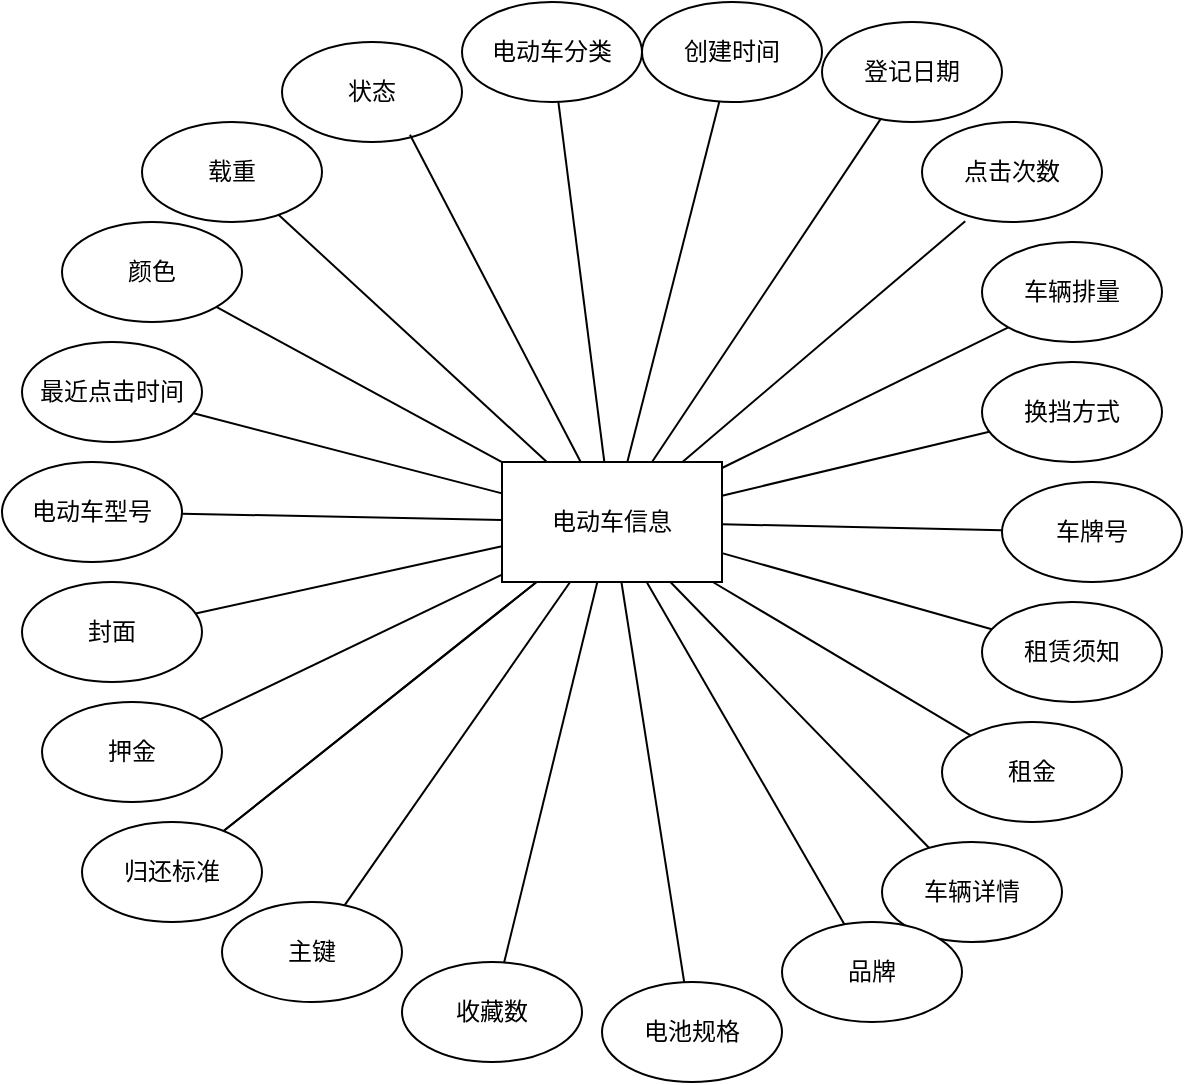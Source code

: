<mxfile version="27.1.3">
  <diagram name="第 1 页" id="SNnUAwdkBXaZDfroSAXm">
    <mxGraphModel dx="1546" dy="836" grid="1" gridSize="10" guides="1" tooltips="1" connect="1" arrows="1" fold="1" page="1" pageScale="1" pageWidth="1200" pageHeight="1920" math="0" shadow="0">
      <root>
        <mxCell id="0" />
        <mxCell id="1" parent="0" />
        <mxCell id="qFn1gYB5s_-sQzseoCl5-25" style="rounded=0;orthogonalLoop=1;jettySize=auto;html=1;endArrow=none;startFill=0;fontFamily=宋体;" edge="1" parent="1" source="qFn1gYB5s_-sQzseoCl5-1" target="qFn1gYB5s_-sQzseoCl5-6">
          <mxGeometry relative="1" as="geometry" />
        </mxCell>
        <mxCell id="qFn1gYB5s_-sQzseoCl5-26" style="rounded=0;orthogonalLoop=1;jettySize=auto;html=1;endArrow=none;startFill=0;fontFamily=宋体;" edge="1" parent="1" source="qFn1gYB5s_-sQzseoCl5-1" target="qFn1gYB5s_-sQzseoCl5-20">
          <mxGeometry relative="1" as="geometry" />
        </mxCell>
        <mxCell id="qFn1gYB5s_-sQzseoCl5-27" style="rounded=0;orthogonalLoop=1;jettySize=auto;html=1;endArrow=none;startFill=0;fontFamily=宋体;" edge="1" parent="1" source="qFn1gYB5s_-sQzseoCl5-1" target="qFn1gYB5s_-sQzseoCl5-7">
          <mxGeometry relative="1" as="geometry" />
        </mxCell>
        <mxCell id="qFn1gYB5s_-sQzseoCl5-29" style="rounded=0;orthogonalLoop=1;jettySize=auto;html=1;entryX=0;entryY=1;entryDx=0;entryDy=0;endArrow=none;startFill=0;fontFamily=宋体;" edge="1" parent="1" source="qFn1gYB5s_-sQzseoCl5-1" target="qFn1gYB5s_-sQzseoCl5-9">
          <mxGeometry relative="1" as="geometry" />
        </mxCell>
        <mxCell id="qFn1gYB5s_-sQzseoCl5-30" style="rounded=0;orthogonalLoop=1;jettySize=auto;html=1;endArrow=none;startFill=0;fontFamily=宋体;" edge="1" parent="1" source="qFn1gYB5s_-sQzseoCl5-1" target="qFn1gYB5s_-sQzseoCl5-22">
          <mxGeometry relative="1" as="geometry" />
        </mxCell>
        <mxCell id="qFn1gYB5s_-sQzseoCl5-31" style="rounded=0;orthogonalLoop=1;jettySize=auto;html=1;endArrow=none;startFill=0;fontFamily=宋体;" edge="1" parent="1" source="qFn1gYB5s_-sQzseoCl5-1" target="qFn1gYB5s_-sQzseoCl5-10">
          <mxGeometry relative="1" as="geometry" />
        </mxCell>
        <mxCell id="qFn1gYB5s_-sQzseoCl5-32" style="rounded=0;orthogonalLoop=1;jettySize=auto;html=1;endArrow=none;startFill=0;fontFamily=宋体;" edge="1" parent="1" source="qFn1gYB5s_-sQzseoCl5-1" target="qFn1gYB5s_-sQzseoCl5-11">
          <mxGeometry relative="1" as="geometry" />
        </mxCell>
        <mxCell id="qFn1gYB5s_-sQzseoCl5-33" style="rounded=0;orthogonalLoop=1;jettySize=auto;html=1;endArrow=none;startFill=0;fontFamily=宋体;" edge="1" parent="1" source="qFn1gYB5s_-sQzseoCl5-1" target="qFn1gYB5s_-sQzseoCl5-12">
          <mxGeometry relative="1" as="geometry" />
        </mxCell>
        <mxCell id="qFn1gYB5s_-sQzseoCl5-34" style="rounded=0;orthogonalLoop=1;jettySize=auto;html=1;endArrow=none;startFill=0;fontFamily=宋体;" edge="1" parent="1" source="qFn1gYB5s_-sQzseoCl5-1" target="qFn1gYB5s_-sQzseoCl5-13">
          <mxGeometry relative="1" as="geometry" />
        </mxCell>
        <mxCell id="qFn1gYB5s_-sQzseoCl5-35" style="rounded=0;orthogonalLoop=1;jettySize=auto;html=1;endArrow=none;startFill=0;fontFamily=宋体;" edge="1" parent="1" source="qFn1gYB5s_-sQzseoCl5-1" target="qFn1gYB5s_-sQzseoCl5-14">
          <mxGeometry relative="1" as="geometry" />
        </mxCell>
        <mxCell id="qFn1gYB5s_-sQzseoCl5-36" style="rounded=0;orthogonalLoop=1;jettySize=auto;html=1;endArrow=none;startFill=0;fontFamily=宋体;" edge="1" parent="1" source="qFn1gYB5s_-sQzseoCl5-1" target="qFn1gYB5s_-sQzseoCl5-15">
          <mxGeometry relative="1" as="geometry" />
        </mxCell>
        <mxCell id="qFn1gYB5s_-sQzseoCl5-37" style="rounded=0;orthogonalLoop=1;jettySize=auto;html=1;endArrow=none;startFill=0;fontFamily=宋体;" edge="1" parent="1" source="qFn1gYB5s_-sQzseoCl5-1" target="qFn1gYB5s_-sQzseoCl5-16">
          <mxGeometry relative="1" as="geometry" />
        </mxCell>
        <mxCell id="qFn1gYB5s_-sQzseoCl5-38" style="rounded=0;orthogonalLoop=1;jettySize=auto;html=1;endArrow=none;startFill=0;fontFamily=宋体;" edge="1" parent="1" source="qFn1gYB5s_-sQzseoCl5-1" target="qFn1gYB5s_-sQzseoCl5-17">
          <mxGeometry relative="1" as="geometry" />
        </mxCell>
        <mxCell id="qFn1gYB5s_-sQzseoCl5-39" style="rounded=0;orthogonalLoop=1;jettySize=auto;html=1;endArrow=none;startFill=0;fontFamily=宋体;" edge="1" parent="1" source="qFn1gYB5s_-sQzseoCl5-1" target="qFn1gYB5s_-sQzseoCl5-18">
          <mxGeometry relative="1" as="geometry" />
        </mxCell>
        <mxCell id="qFn1gYB5s_-sQzseoCl5-41" style="rounded=0;orthogonalLoop=1;jettySize=auto;html=1;endArrow=none;startFill=0;fontFamily=宋体;" edge="1" parent="1" source="qFn1gYB5s_-sQzseoCl5-1" target="qFn1gYB5s_-sQzseoCl5-4">
          <mxGeometry relative="1" as="geometry" />
        </mxCell>
        <mxCell id="qFn1gYB5s_-sQzseoCl5-42" style="rounded=0;orthogonalLoop=1;jettySize=auto;html=1;endArrow=none;startFill=0;fontFamily=宋体;" edge="1" parent="1" source="qFn1gYB5s_-sQzseoCl5-1" target="qFn1gYB5s_-sQzseoCl5-19">
          <mxGeometry relative="1" as="geometry" />
        </mxCell>
        <mxCell id="qFn1gYB5s_-sQzseoCl5-43" style="rounded=0;orthogonalLoop=1;jettySize=auto;html=1;endArrow=none;startFill=0;fontFamily=宋体;" edge="1" parent="1" source="qFn1gYB5s_-sQzseoCl5-1" target="qFn1gYB5s_-sQzseoCl5-3">
          <mxGeometry relative="1" as="geometry" />
        </mxCell>
        <mxCell id="qFn1gYB5s_-sQzseoCl5-45" style="rounded=0;orthogonalLoop=1;jettySize=auto;html=1;endArrow=none;startFill=0;fontFamily=宋体;" edge="1" parent="1" source="qFn1gYB5s_-sQzseoCl5-1" target="qFn1gYB5s_-sQzseoCl5-2">
          <mxGeometry relative="1" as="geometry" />
        </mxCell>
        <mxCell id="qFn1gYB5s_-sQzseoCl5-46" style="rounded=0;orthogonalLoop=1;jettySize=auto;html=1;endArrow=none;startFill=0;fontFamily=宋体;" edge="1" parent="1" source="qFn1gYB5s_-sQzseoCl5-1" target="qFn1gYB5s_-sQzseoCl5-21">
          <mxGeometry relative="1" as="geometry" />
        </mxCell>
        <mxCell id="qFn1gYB5s_-sQzseoCl5-47" style="rounded=0;orthogonalLoop=1;jettySize=auto;html=1;endArrow=none;startFill=0;fontFamily=宋体;" edge="1" parent="1" source="qFn1gYB5s_-sQzseoCl5-1" target="qFn1gYB5s_-sQzseoCl5-18">
          <mxGeometry relative="1" as="geometry" />
        </mxCell>
        <mxCell id="qFn1gYB5s_-sQzseoCl5-49" style="rounded=0;orthogonalLoop=1;jettySize=auto;html=1;endArrow=none;startFill=0;fontFamily=宋体;" edge="1" parent="1" source="qFn1gYB5s_-sQzseoCl5-1" target="qFn1gYB5s_-sQzseoCl5-23">
          <mxGeometry relative="1" as="geometry" />
        </mxCell>
        <mxCell id="qFn1gYB5s_-sQzseoCl5-1" value="电动车信息" style="rounded=0;whiteSpace=wrap;html=1;fontFamily=宋体;" vertex="1" parent="1">
          <mxGeometry x="540" y="360" width="110" height="60" as="geometry" />
        </mxCell>
        <mxCell id="qFn1gYB5s_-sQzseoCl5-2" value="封面" style="ellipse;whiteSpace=wrap;html=1;fontFamily=宋体;" vertex="1" parent="1">
          <mxGeometry x="300" y="420" width="90" height="50" as="geometry" />
        </mxCell>
        <mxCell id="qFn1gYB5s_-sQzseoCl5-3" value="最近点击时间" style="ellipse;whiteSpace=wrap;html=1;fontFamily=宋体;" vertex="1" parent="1">
          <mxGeometry x="300" y="300" width="90" height="50" as="geometry" />
        </mxCell>
        <mxCell id="qFn1gYB5s_-sQzseoCl5-4" value="&lt;p class=&quot;MsoNormal&quot;&gt;&lt;span style=&quot;&quot;&gt;载重&lt;/span&gt;&lt;/p&gt;" style="ellipse;whiteSpace=wrap;html=1;fontFamily=宋体;" vertex="1" parent="1">
          <mxGeometry x="360" y="190" width="90" height="50" as="geometry" />
        </mxCell>
        <mxCell id="qFn1gYB5s_-sQzseoCl5-5" value="&lt;p class=&quot;MsoNormal&quot;&gt;&lt;span style=&quot;&quot;&gt;状态&lt;/span&gt;&lt;/p&gt;" style="ellipse;whiteSpace=wrap;html=1;fontFamily=宋体;" vertex="1" parent="1">
          <mxGeometry x="430" y="150" width="90" height="50" as="geometry" />
        </mxCell>
        <mxCell id="qFn1gYB5s_-sQzseoCl5-6" value="电动车分类" style="ellipse;whiteSpace=wrap;html=1;fontFamily=宋体;" vertex="1" parent="1">
          <mxGeometry x="520" y="130" width="90" height="50" as="geometry" />
        </mxCell>
        <mxCell id="qFn1gYB5s_-sQzseoCl5-7" value="登记日期" style="ellipse;whiteSpace=wrap;html=1;fontFamily=宋体;" vertex="1" parent="1">
          <mxGeometry x="700" y="140" width="90" height="50" as="geometry" />
        </mxCell>
        <mxCell id="qFn1gYB5s_-sQzseoCl5-8" value="点击次数" style="ellipse;whiteSpace=wrap;html=1;fontFamily=宋体;" vertex="1" parent="1">
          <mxGeometry x="750" y="190" width="90" height="50" as="geometry" />
        </mxCell>
        <mxCell id="qFn1gYB5s_-sQzseoCl5-9" value="车辆排量" style="ellipse;whiteSpace=wrap;html=1;fontFamily=宋体;" vertex="1" parent="1">
          <mxGeometry x="780" y="250" width="90" height="50" as="geometry" />
        </mxCell>
        <mxCell id="qFn1gYB5s_-sQzseoCl5-10" value="车牌号" style="ellipse;whiteSpace=wrap;html=1;fontFamily=宋体;" vertex="1" parent="1">
          <mxGeometry x="790" y="370" width="90" height="50" as="geometry" />
        </mxCell>
        <mxCell id="qFn1gYB5s_-sQzseoCl5-11" value="租赁须知" style="ellipse;whiteSpace=wrap;html=1;fontFamily=宋体;" vertex="1" parent="1">
          <mxGeometry x="780" y="430" width="90" height="50" as="geometry" />
        </mxCell>
        <mxCell id="qFn1gYB5s_-sQzseoCl5-12" value="租金" style="ellipse;whiteSpace=wrap;html=1;fontFamily=宋体;" vertex="1" parent="1">
          <mxGeometry x="760" y="490" width="90" height="50" as="geometry" />
        </mxCell>
        <mxCell id="qFn1gYB5s_-sQzseoCl5-13" value="车辆详情" style="ellipse;whiteSpace=wrap;html=1;fontFamily=宋体;" vertex="1" parent="1">
          <mxGeometry x="730" y="550" width="90" height="50" as="geometry" />
        </mxCell>
        <mxCell id="qFn1gYB5s_-sQzseoCl5-14" value="品牌" style="ellipse;whiteSpace=wrap;html=1;fontFamily=宋体;" vertex="1" parent="1">
          <mxGeometry x="680" y="590" width="90" height="50" as="geometry" />
        </mxCell>
        <mxCell id="qFn1gYB5s_-sQzseoCl5-15" value="电池规格" style="ellipse;whiteSpace=wrap;html=1;fontFamily=宋体;" vertex="1" parent="1">
          <mxGeometry x="590" y="620" width="90" height="50" as="geometry" />
        </mxCell>
        <mxCell id="qFn1gYB5s_-sQzseoCl5-16" value="收藏数" style="ellipse;whiteSpace=wrap;html=1;fontFamily=宋体;" vertex="1" parent="1">
          <mxGeometry x="490" y="610" width="90" height="50" as="geometry" />
        </mxCell>
        <mxCell id="qFn1gYB5s_-sQzseoCl5-17" value="主键" style="ellipse;whiteSpace=wrap;html=1;fontFamily=宋体;" vertex="1" parent="1">
          <mxGeometry x="400" y="580" width="90" height="50" as="geometry" />
        </mxCell>
        <mxCell id="qFn1gYB5s_-sQzseoCl5-18" value="归还标准" style="ellipse;whiteSpace=wrap;html=1;fontFamily=宋体;" vertex="1" parent="1">
          <mxGeometry x="330" y="540" width="90" height="50" as="geometry" />
        </mxCell>
        <mxCell id="qFn1gYB5s_-sQzseoCl5-19" value="&lt;p class=&quot;MsoNormal&quot;&gt;&lt;span style=&quot;&quot;&gt;颜色&lt;/span&gt;&lt;/p&gt;" style="ellipse;whiteSpace=wrap;html=1;fontFamily=宋体;" vertex="1" parent="1">
          <mxGeometry x="320" y="240" width="90" height="50" as="geometry" />
        </mxCell>
        <mxCell id="qFn1gYB5s_-sQzseoCl5-20" value="创建时间" style="ellipse;whiteSpace=wrap;html=1;fontFamily=宋体;" vertex="1" parent="1">
          <mxGeometry x="610" y="130" width="90" height="50" as="geometry" />
        </mxCell>
        <mxCell id="qFn1gYB5s_-sQzseoCl5-21" value="押金" style="ellipse;whiteSpace=wrap;html=1;fontFamily=宋体;" vertex="1" parent="1">
          <mxGeometry x="310" y="480" width="90" height="50" as="geometry" />
        </mxCell>
        <mxCell id="qFn1gYB5s_-sQzseoCl5-22" value="换挡方式" style="ellipse;whiteSpace=wrap;html=1;fontFamily=宋体;" vertex="1" parent="1">
          <mxGeometry x="780" y="310" width="90" height="50" as="geometry" />
        </mxCell>
        <mxCell id="qFn1gYB5s_-sQzseoCl5-23" value="电动车型号" style="ellipse;whiteSpace=wrap;html=1;fontFamily=宋体;" vertex="1" parent="1">
          <mxGeometry x="290" y="360" width="90" height="50" as="geometry" />
        </mxCell>
        <mxCell id="qFn1gYB5s_-sQzseoCl5-28" style="rounded=0;orthogonalLoop=1;jettySize=auto;html=1;entryX=0.24;entryY=0.992;entryDx=0;entryDy=0;entryPerimeter=0;endArrow=none;startFill=0;fontFamily=宋体;" edge="1" parent="1" source="qFn1gYB5s_-sQzseoCl5-1" target="qFn1gYB5s_-sQzseoCl5-8">
          <mxGeometry relative="1" as="geometry" />
        </mxCell>
        <mxCell id="qFn1gYB5s_-sQzseoCl5-40" style="rounded=0;orthogonalLoop=1;jettySize=auto;html=1;entryX=0.711;entryY=0.928;entryDx=0;entryDy=0;entryPerimeter=0;endArrow=none;startFill=0;fontFamily=宋体;" edge="1" parent="1" source="qFn1gYB5s_-sQzseoCl5-1" target="qFn1gYB5s_-sQzseoCl5-5">
          <mxGeometry relative="1" as="geometry" />
        </mxCell>
      </root>
    </mxGraphModel>
  </diagram>
</mxfile>
